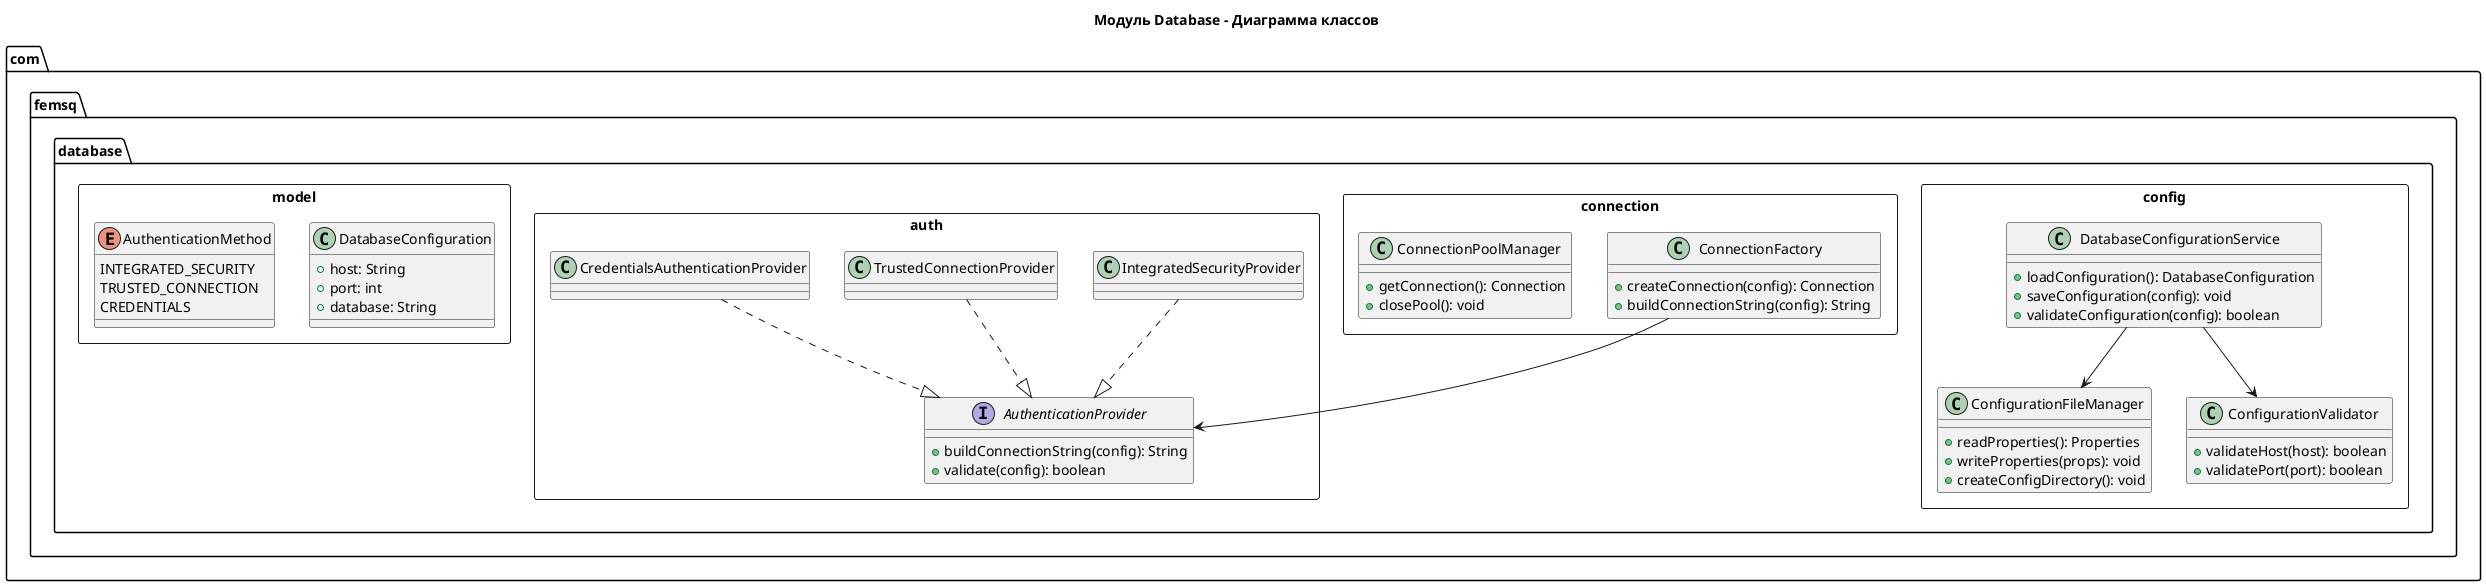 @startuml Database Module Class Diagram

title Модуль Database - Диаграмма классов

package "com.femsq.database" {
  
  package "config" <<Rectangle>> {
    class DatabaseConfigurationService {
      + loadConfiguration(): DatabaseConfiguration
      + saveConfiguration(config): void
      + validateConfiguration(config): boolean
    }
    
    class ConfigurationFileManager {
      + readProperties(): Properties
      + writeProperties(props): void
      + createConfigDirectory(): void
    }
    
    class ConfigurationValidator {
      + validateHost(host): boolean
      + validatePort(port): boolean
    }
  }
  
  package "connection" <<Rectangle>> {
    class ConnectionFactory {
      + createConnection(config): Connection
      + buildConnectionString(config): String
    }
    
    class ConnectionPoolManager {
      + getConnection(): Connection
      + closePool(): void
    }
  }
  
  package "auth" <<Rectangle>> {
    interface AuthenticationProvider {
      + buildConnectionString(config): String
      + validate(config): boolean
    }
    
    class IntegratedSecurityProvider
    class TrustedConnectionProvider
    class CredentialsAuthenticationProvider
  }
  
  package "model" <<Rectangle>> {
    class DatabaseConfiguration {
      + host: String
      + port: int
      + database: String
    }
    
    enum AuthenticationMethod {
      INTEGRATED_SECURITY
      TRUSTED_CONNECTION
      CREDENTIALS
    }
  }
}

IntegratedSecurityProvider ..|> AuthenticationProvider
TrustedConnectionProvider ..|> AuthenticationProvider  
CredentialsAuthenticationProvider ..|> AuthenticationProvider

DatabaseConfigurationService --> ConfigurationFileManager
DatabaseConfigurationService --> ConfigurationValidator
ConnectionFactory --> AuthenticationProvider

@enduml